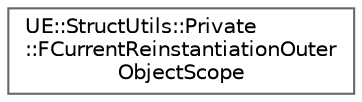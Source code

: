 digraph "Graphical Class Hierarchy"
{
 // INTERACTIVE_SVG=YES
 // LATEX_PDF_SIZE
  bgcolor="transparent";
  edge [fontname=Helvetica,fontsize=10,labelfontname=Helvetica,labelfontsize=10];
  node [fontname=Helvetica,fontsize=10,shape=box,height=0.2,width=0.4];
  rankdir="LR";
  Node0 [id="Node000000",label="UE::StructUtils::Private\l::FCurrentReinstantiationOuter\lObjectScope",height=0.2,width=0.4,color="grey40", fillcolor="white", style="filled",URL="$d1/d9f/structUE_1_1StructUtils_1_1Private_1_1FCurrentReinstantiationOuterObjectScope.html",tooltip=" "];
}
